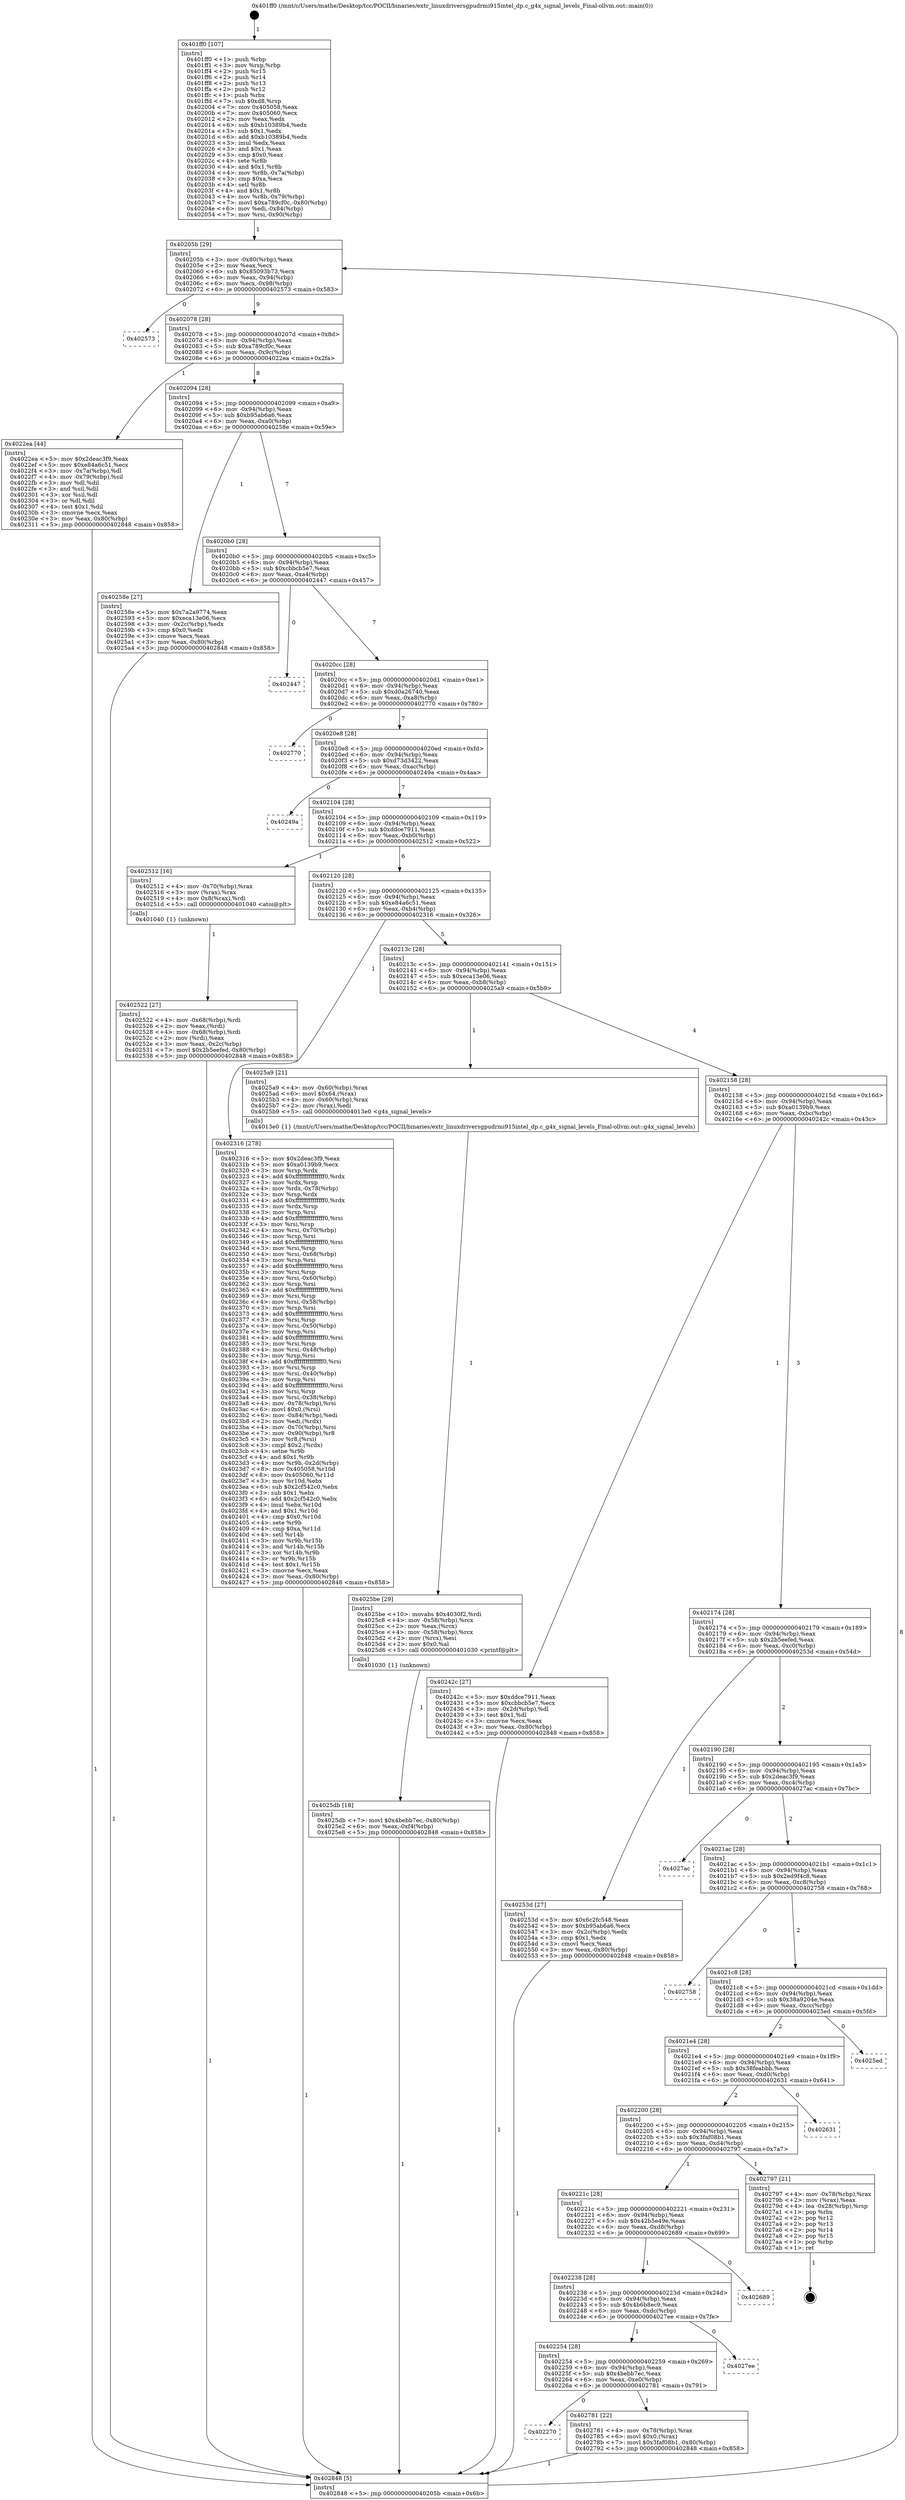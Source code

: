digraph "0x401ff0" {
  label = "0x401ff0 (/mnt/c/Users/mathe/Desktop/tcc/POCII/binaries/extr_linuxdriversgpudrmi915intel_dp.c_g4x_signal_levels_Final-ollvm.out::main(0))"
  labelloc = "t"
  node[shape=record]

  Entry [label="",width=0.3,height=0.3,shape=circle,fillcolor=black,style=filled]
  "0x40205b" [label="{
     0x40205b [29]\l
     | [instrs]\l
     &nbsp;&nbsp;0x40205b \<+3\>: mov -0x80(%rbp),%eax\l
     &nbsp;&nbsp;0x40205e \<+2\>: mov %eax,%ecx\l
     &nbsp;&nbsp;0x402060 \<+6\>: sub $0x85093b73,%ecx\l
     &nbsp;&nbsp;0x402066 \<+6\>: mov %eax,-0x94(%rbp)\l
     &nbsp;&nbsp;0x40206c \<+6\>: mov %ecx,-0x98(%rbp)\l
     &nbsp;&nbsp;0x402072 \<+6\>: je 0000000000402573 \<main+0x583\>\l
  }"]
  "0x402573" [label="{
     0x402573\l
  }", style=dashed]
  "0x402078" [label="{
     0x402078 [28]\l
     | [instrs]\l
     &nbsp;&nbsp;0x402078 \<+5\>: jmp 000000000040207d \<main+0x8d\>\l
     &nbsp;&nbsp;0x40207d \<+6\>: mov -0x94(%rbp),%eax\l
     &nbsp;&nbsp;0x402083 \<+5\>: sub $0xa789cf0c,%eax\l
     &nbsp;&nbsp;0x402088 \<+6\>: mov %eax,-0x9c(%rbp)\l
     &nbsp;&nbsp;0x40208e \<+6\>: je 00000000004022ea \<main+0x2fa\>\l
  }"]
  Exit [label="",width=0.3,height=0.3,shape=circle,fillcolor=black,style=filled,peripheries=2]
  "0x4022ea" [label="{
     0x4022ea [44]\l
     | [instrs]\l
     &nbsp;&nbsp;0x4022ea \<+5\>: mov $0x2deac3f9,%eax\l
     &nbsp;&nbsp;0x4022ef \<+5\>: mov $0xe84a6c51,%ecx\l
     &nbsp;&nbsp;0x4022f4 \<+3\>: mov -0x7a(%rbp),%dl\l
     &nbsp;&nbsp;0x4022f7 \<+4\>: mov -0x79(%rbp),%sil\l
     &nbsp;&nbsp;0x4022fb \<+3\>: mov %dl,%dil\l
     &nbsp;&nbsp;0x4022fe \<+3\>: and %sil,%dil\l
     &nbsp;&nbsp;0x402301 \<+3\>: xor %sil,%dl\l
     &nbsp;&nbsp;0x402304 \<+3\>: or %dl,%dil\l
     &nbsp;&nbsp;0x402307 \<+4\>: test $0x1,%dil\l
     &nbsp;&nbsp;0x40230b \<+3\>: cmovne %ecx,%eax\l
     &nbsp;&nbsp;0x40230e \<+3\>: mov %eax,-0x80(%rbp)\l
     &nbsp;&nbsp;0x402311 \<+5\>: jmp 0000000000402848 \<main+0x858\>\l
  }"]
  "0x402094" [label="{
     0x402094 [28]\l
     | [instrs]\l
     &nbsp;&nbsp;0x402094 \<+5\>: jmp 0000000000402099 \<main+0xa9\>\l
     &nbsp;&nbsp;0x402099 \<+6\>: mov -0x94(%rbp),%eax\l
     &nbsp;&nbsp;0x40209f \<+5\>: sub $0xb95ab6a6,%eax\l
     &nbsp;&nbsp;0x4020a4 \<+6\>: mov %eax,-0xa0(%rbp)\l
     &nbsp;&nbsp;0x4020aa \<+6\>: je 000000000040258e \<main+0x59e\>\l
  }"]
  "0x402848" [label="{
     0x402848 [5]\l
     | [instrs]\l
     &nbsp;&nbsp;0x402848 \<+5\>: jmp 000000000040205b \<main+0x6b\>\l
  }"]
  "0x401ff0" [label="{
     0x401ff0 [107]\l
     | [instrs]\l
     &nbsp;&nbsp;0x401ff0 \<+1\>: push %rbp\l
     &nbsp;&nbsp;0x401ff1 \<+3\>: mov %rsp,%rbp\l
     &nbsp;&nbsp;0x401ff4 \<+2\>: push %r15\l
     &nbsp;&nbsp;0x401ff6 \<+2\>: push %r14\l
     &nbsp;&nbsp;0x401ff8 \<+2\>: push %r13\l
     &nbsp;&nbsp;0x401ffa \<+2\>: push %r12\l
     &nbsp;&nbsp;0x401ffc \<+1\>: push %rbx\l
     &nbsp;&nbsp;0x401ffd \<+7\>: sub $0xd8,%rsp\l
     &nbsp;&nbsp;0x402004 \<+7\>: mov 0x405058,%eax\l
     &nbsp;&nbsp;0x40200b \<+7\>: mov 0x405060,%ecx\l
     &nbsp;&nbsp;0x402012 \<+2\>: mov %eax,%edx\l
     &nbsp;&nbsp;0x402014 \<+6\>: sub $0xb10389b4,%edx\l
     &nbsp;&nbsp;0x40201a \<+3\>: sub $0x1,%edx\l
     &nbsp;&nbsp;0x40201d \<+6\>: add $0xb10389b4,%edx\l
     &nbsp;&nbsp;0x402023 \<+3\>: imul %edx,%eax\l
     &nbsp;&nbsp;0x402026 \<+3\>: and $0x1,%eax\l
     &nbsp;&nbsp;0x402029 \<+3\>: cmp $0x0,%eax\l
     &nbsp;&nbsp;0x40202c \<+4\>: sete %r8b\l
     &nbsp;&nbsp;0x402030 \<+4\>: and $0x1,%r8b\l
     &nbsp;&nbsp;0x402034 \<+4\>: mov %r8b,-0x7a(%rbp)\l
     &nbsp;&nbsp;0x402038 \<+3\>: cmp $0xa,%ecx\l
     &nbsp;&nbsp;0x40203b \<+4\>: setl %r8b\l
     &nbsp;&nbsp;0x40203f \<+4\>: and $0x1,%r8b\l
     &nbsp;&nbsp;0x402043 \<+4\>: mov %r8b,-0x79(%rbp)\l
     &nbsp;&nbsp;0x402047 \<+7\>: movl $0xa789cf0c,-0x80(%rbp)\l
     &nbsp;&nbsp;0x40204e \<+6\>: mov %edi,-0x84(%rbp)\l
     &nbsp;&nbsp;0x402054 \<+7\>: mov %rsi,-0x90(%rbp)\l
  }"]
  "0x402270" [label="{
     0x402270\l
  }", style=dashed]
  "0x40258e" [label="{
     0x40258e [27]\l
     | [instrs]\l
     &nbsp;&nbsp;0x40258e \<+5\>: mov $0x7a2a9774,%eax\l
     &nbsp;&nbsp;0x402593 \<+5\>: mov $0xeca13e06,%ecx\l
     &nbsp;&nbsp;0x402598 \<+3\>: mov -0x2c(%rbp),%edx\l
     &nbsp;&nbsp;0x40259b \<+3\>: cmp $0x0,%edx\l
     &nbsp;&nbsp;0x40259e \<+3\>: cmove %ecx,%eax\l
     &nbsp;&nbsp;0x4025a1 \<+3\>: mov %eax,-0x80(%rbp)\l
     &nbsp;&nbsp;0x4025a4 \<+5\>: jmp 0000000000402848 \<main+0x858\>\l
  }"]
  "0x4020b0" [label="{
     0x4020b0 [28]\l
     | [instrs]\l
     &nbsp;&nbsp;0x4020b0 \<+5\>: jmp 00000000004020b5 \<main+0xc5\>\l
     &nbsp;&nbsp;0x4020b5 \<+6\>: mov -0x94(%rbp),%eax\l
     &nbsp;&nbsp;0x4020bb \<+5\>: sub $0xcbbcb5e7,%eax\l
     &nbsp;&nbsp;0x4020c0 \<+6\>: mov %eax,-0xa4(%rbp)\l
     &nbsp;&nbsp;0x4020c6 \<+6\>: je 0000000000402447 \<main+0x457\>\l
  }"]
  "0x402781" [label="{
     0x402781 [22]\l
     | [instrs]\l
     &nbsp;&nbsp;0x402781 \<+4\>: mov -0x78(%rbp),%rax\l
     &nbsp;&nbsp;0x402785 \<+6\>: movl $0x0,(%rax)\l
     &nbsp;&nbsp;0x40278b \<+7\>: movl $0x3faf08b1,-0x80(%rbp)\l
     &nbsp;&nbsp;0x402792 \<+5\>: jmp 0000000000402848 \<main+0x858\>\l
  }"]
  "0x402447" [label="{
     0x402447\l
  }", style=dashed]
  "0x4020cc" [label="{
     0x4020cc [28]\l
     | [instrs]\l
     &nbsp;&nbsp;0x4020cc \<+5\>: jmp 00000000004020d1 \<main+0xe1\>\l
     &nbsp;&nbsp;0x4020d1 \<+6\>: mov -0x94(%rbp),%eax\l
     &nbsp;&nbsp;0x4020d7 \<+5\>: sub $0xd0a26740,%eax\l
     &nbsp;&nbsp;0x4020dc \<+6\>: mov %eax,-0xa8(%rbp)\l
     &nbsp;&nbsp;0x4020e2 \<+6\>: je 0000000000402770 \<main+0x780\>\l
  }"]
  "0x402254" [label="{
     0x402254 [28]\l
     | [instrs]\l
     &nbsp;&nbsp;0x402254 \<+5\>: jmp 0000000000402259 \<main+0x269\>\l
     &nbsp;&nbsp;0x402259 \<+6\>: mov -0x94(%rbp),%eax\l
     &nbsp;&nbsp;0x40225f \<+5\>: sub $0x4bebb7ec,%eax\l
     &nbsp;&nbsp;0x402264 \<+6\>: mov %eax,-0xe0(%rbp)\l
     &nbsp;&nbsp;0x40226a \<+6\>: je 0000000000402781 \<main+0x791\>\l
  }"]
  "0x402770" [label="{
     0x402770\l
  }", style=dashed]
  "0x4020e8" [label="{
     0x4020e8 [28]\l
     | [instrs]\l
     &nbsp;&nbsp;0x4020e8 \<+5\>: jmp 00000000004020ed \<main+0xfd\>\l
     &nbsp;&nbsp;0x4020ed \<+6\>: mov -0x94(%rbp),%eax\l
     &nbsp;&nbsp;0x4020f3 \<+5\>: sub $0xd73d3422,%eax\l
     &nbsp;&nbsp;0x4020f8 \<+6\>: mov %eax,-0xac(%rbp)\l
     &nbsp;&nbsp;0x4020fe \<+6\>: je 000000000040249a \<main+0x4aa\>\l
  }"]
  "0x4027ee" [label="{
     0x4027ee\l
  }", style=dashed]
  "0x40249a" [label="{
     0x40249a\l
  }", style=dashed]
  "0x402104" [label="{
     0x402104 [28]\l
     | [instrs]\l
     &nbsp;&nbsp;0x402104 \<+5\>: jmp 0000000000402109 \<main+0x119\>\l
     &nbsp;&nbsp;0x402109 \<+6\>: mov -0x94(%rbp),%eax\l
     &nbsp;&nbsp;0x40210f \<+5\>: sub $0xddce7911,%eax\l
     &nbsp;&nbsp;0x402114 \<+6\>: mov %eax,-0xb0(%rbp)\l
     &nbsp;&nbsp;0x40211a \<+6\>: je 0000000000402512 \<main+0x522\>\l
  }"]
  "0x402238" [label="{
     0x402238 [28]\l
     | [instrs]\l
     &nbsp;&nbsp;0x402238 \<+5\>: jmp 000000000040223d \<main+0x24d\>\l
     &nbsp;&nbsp;0x40223d \<+6\>: mov -0x94(%rbp),%eax\l
     &nbsp;&nbsp;0x402243 \<+5\>: sub $0x4b6b8ec9,%eax\l
     &nbsp;&nbsp;0x402248 \<+6\>: mov %eax,-0xdc(%rbp)\l
     &nbsp;&nbsp;0x40224e \<+6\>: je 00000000004027ee \<main+0x7fe\>\l
  }"]
  "0x402512" [label="{
     0x402512 [16]\l
     | [instrs]\l
     &nbsp;&nbsp;0x402512 \<+4\>: mov -0x70(%rbp),%rax\l
     &nbsp;&nbsp;0x402516 \<+3\>: mov (%rax),%rax\l
     &nbsp;&nbsp;0x402519 \<+4\>: mov 0x8(%rax),%rdi\l
     &nbsp;&nbsp;0x40251d \<+5\>: call 0000000000401040 \<atoi@plt\>\l
     | [calls]\l
     &nbsp;&nbsp;0x401040 \{1\} (unknown)\l
  }"]
  "0x402120" [label="{
     0x402120 [28]\l
     | [instrs]\l
     &nbsp;&nbsp;0x402120 \<+5\>: jmp 0000000000402125 \<main+0x135\>\l
     &nbsp;&nbsp;0x402125 \<+6\>: mov -0x94(%rbp),%eax\l
     &nbsp;&nbsp;0x40212b \<+5\>: sub $0xe84a6c51,%eax\l
     &nbsp;&nbsp;0x402130 \<+6\>: mov %eax,-0xb4(%rbp)\l
     &nbsp;&nbsp;0x402136 \<+6\>: je 0000000000402316 \<main+0x326\>\l
  }"]
  "0x402689" [label="{
     0x402689\l
  }", style=dashed]
  "0x402316" [label="{
     0x402316 [278]\l
     | [instrs]\l
     &nbsp;&nbsp;0x402316 \<+5\>: mov $0x2deac3f9,%eax\l
     &nbsp;&nbsp;0x40231b \<+5\>: mov $0xa0139b9,%ecx\l
     &nbsp;&nbsp;0x402320 \<+3\>: mov %rsp,%rdx\l
     &nbsp;&nbsp;0x402323 \<+4\>: add $0xfffffffffffffff0,%rdx\l
     &nbsp;&nbsp;0x402327 \<+3\>: mov %rdx,%rsp\l
     &nbsp;&nbsp;0x40232a \<+4\>: mov %rdx,-0x78(%rbp)\l
     &nbsp;&nbsp;0x40232e \<+3\>: mov %rsp,%rdx\l
     &nbsp;&nbsp;0x402331 \<+4\>: add $0xfffffffffffffff0,%rdx\l
     &nbsp;&nbsp;0x402335 \<+3\>: mov %rdx,%rsp\l
     &nbsp;&nbsp;0x402338 \<+3\>: mov %rsp,%rsi\l
     &nbsp;&nbsp;0x40233b \<+4\>: add $0xfffffffffffffff0,%rsi\l
     &nbsp;&nbsp;0x40233f \<+3\>: mov %rsi,%rsp\l
     &nbsp;&nbsp;0x402342 \<+4\>: mov %rsi,-0x70(%rbp)\l
     &nbsp;&nbsp;0x402346 \<+3\>: mov %rsp,%rsi\l
     &nbsp;&nbsp;0x402349 \<+4\>: add $0xfffffffffffffff0,%rsi\l
     &nbsp;&nbsp;0x40234d \<+3\>: mov %rsi,%rsp\l
     &nbsp;&nbsp;0x402350 \<+4\>: mov %rsi,-0x68(%rbp)\l
     &nbsp;&nbsp;0x402354 \<+3\>: mov %rsp,%rsi\l
     &nbsp;&nbsp;0x402357 \<+4\>: add $0xfffffffffffffff0,%rsi\l
     &nbsp;&nbsp;0x40235b \<+3\>: mov %rsi,%rsp\l
     &nbsp;&nbsp;0x40235e \<+4\>: mov %rsi,-0x60(%rbp)\l
     &nbsp;&nbsp;0x402362 \<+3\>: mov %rsp,%rsi\l
     &nbsp;&nbsp;0x402365 \<+4\>: add $0xfffffffffffffff0,%rsi\l
     &nbsp;&nbsp;0x402369 \<+3\>: mov %rsi,%rsp\l
     &nbsp;&nbsp;0x40236c \<+4\>: mov %rsi,-0x58(%rbp)\l
     &nbsp;&nbsp;0x402370 \<+3\>: mov %rsp,%rsi\l
     &nbsp;&nbsp;0x402373 \<+4\>: add $0xfffffffffffffff0,%rsi\l
     &nbsp;&nbsp;0x402377 \<+3\>: mov %rsi,%rsp\l
     &nbsp;&nbsp;0x40237a \<+4\>: mov %rsi,-0x50(%rbp)\l
     &nbsp;&nbsp;0x40237e \<+3\>: mov %rsp,%rsi\l
     &nbsp;&nbsp;0x402381 \<+4\>: add $0xfffffffffffffff0,%rsi\l
     &nbsp;&nbsp;0x402385 \<+3\>: mov %rsi,%rsp\l
     &nbsp;&nbsp;0x402388 \<+4\>: mov %rsi,-0x48(%rbp)\l
     &nbsp;&nbsp;0x40238c \<+3\>: mov %rsp,%rsi\l
     &nbsp;&nbsp;0x40238f \<+4\>: add $0xfffffffffffffff0,%rsi\l
     &nbsp;&nbsp;0x402393 \<+3\>: mov %rsi,%rsp\l
     &nbsp;&nbsp;0x402396 \<+4\>: mov %rsi,-0x40(%rbp)\l
     &nbsp;&nbsp;0x40239a \<+3\>: mov %rsp,%rsi\l
     &nbsp;&nbsp;0x40239d \<+4\>: add $0xfffffffffffffff0,%rsi\l
     &nbsp;&nbsp;0x4023a1 \<+3\>: mov %rsi,%rsp\l
     &nbsp;&nbsp;0x4023a4 \<+4\>: mov %rsi,-0x38(%rbp)\l
     &nbsp;&nbsp;0x4023a8 \<+4\>: mov -0x78(%rbp),%rsi\l
     &nbsp;&nbsp;0x4023ac \<+6\>: movl $0x0,(%rsi)\l
     &nbsp;&nbsp;0x4023b2 \<+6\>: mov -0x84(%rbp),%edi\l
     &nbsp;&nbsp;0x4023b8 \<+2\>: mov %edi,(%rdx)\l
     &nbsp;&nbsp;0x4023ba \<+4\>: mov -0x70(%rbp),%rsi\l
     &nbsp;&nbsp;0x4023be \<+7\>: mov -0x90(%rbp),%r8\l
     &nbsp;&nbsp;0x4023c5 \<+3\>: mov %r8,(%rsi)\l
     &nbsp;&nbsp;0x4023c8 \<+3\>: cmpl $0x2,(%rdx)\l
     &nbsp;&nbsp;0x4023cb \<+4\>: setne %r9b\l
     &nbsp;&nbsp;0x4023cf \<+4\>: and $0x1,%r9b\l
     &nbsp;&nbsp;0x4023d3 \<+4\>: mov %r9b,-0x2d(%rbp)\l
     &nbsp;&nbsp;0x4023d7 \<+8\>: mov 0x405058,%r10d\l
     &nbsp;&nbsp;0x4023df \<+8\>: mov 0x405060,%r11d\l
     &nbsp;&nbsp;0x4023e7 \<+3\>: mov %r10d,%ebx\l
     &nbsp;&nbsp;0x4023ea \<+6\>: sub $0x2cf542c0,%ebx\l
     &nbsp;&nbsp;0x4023f0 \<+3\>: sub $0x1,%ebx\l
     &nbsp;&nbsp;0x4023f3 \<+6\>: add $0x2cf542c0,%ebx\l
     &nbsp;&nbsp;0x4023f9 \<+4\>: imul %ebx,%r10d\l
     &nbsp;&nbsp;0x4023fd \<+4\>: and $0x1,%r10d\l
     &nbsp;&nbsp;0x402401 \<+4\>: cmp $0x0,%r10d\l
     &nbsp;&nbsp;0x402405 \<+4\>: sete %r9b\l
     &nbsp;&nbsp;0x402409 \<+4\>: cmp $0xa,%r11d\l
     &nbsp;&nbsp;0x40240d \<+4\>: setl %r14b\l
     &nbsp;&nbsp;0x402411 \<+3\>: mov %r9b,%r15b\l
     &nbsp;&nbsp;0x402414 \<+3\>: and %r14b,%r15b\l
     &nbsp;&nbsp;0x402417 \<+3\>: xor %r14b,%r9b\l
     &nbsp;&nbsp;0x40241a \<+3\>: or %r9b,%r15b\l
     &nbsp;&nbsp;0x40241d \<+4\>: test $0x1,%r15b\l
     &nbsp;&nbsp;0x402421 \<+3\>: cmovne %ecx,%eax\l
     &nbsp;&nbsp;0x402424 \<+3\>: mov %eax,-0x80(%rbp)\l
     &nbsp;&nbsp;0x402427 \<+5\>: jmp 0000000000402848 \<main+0x858\>\l
  }"]
  "0x40213c" [label="{
     0x40213c [28]\l
     | [instrs]\l
     &nbsp;&nbsp;0x40213c \<+5\>: jmp 0000000000402141 \<main+0x151\>\l
     &nbsp;&nbsp;0x402141 \<+6\>: mov -0x94(%rbp),%eax\l
     &nbsp;&nbsp;0x402147 \<+5\>: sub $0xeca13e06,%eax\l
     &nbsp;&nbsp;0x40214c \<+6\>: mov %eax,-0xb8(%rbp)\l
     &nbsp;&nbsp;0x402152 \<+6\>: je 00000000004025a9 \<main+0x5b9\>\l
  }"]
  "0x40221c" [label="{
     0x40221c [28]\l
     | [instrs]\l
     &nbsp;&nbsp;0x40221c \<+5\>: jmp 0000000000402221 \<main+0x231\>\l
     &nbsp;&nbsp;0x402221 \<+6\>: mov -0x94(%rbp),%eax\l
     &nbsp;&nbsp;0x402227 \<+5\>: sub $0x42b5e49e,%eax\l
     &nbsp;&nbsp;0x40222c \<+6\>: mov %eax,-0xd8(%rbp)\l
     &nbsp;&nbsp;0x402232 \<+6\>: je 0000000000402689 \<main+0x699\>\l
  }"]
  "0x402797" [label="{
     0x402797 [21]\l
     | [instrs]\l
     &nbsp;&nbsp;0x402797 \<+4\>: mov -0x78(%rbp),%rax\l
     &nbsp;&nbsp;0x40279b \<+2\>: mov (%rax),%eax\l
     &nbsp;&nbsp;0x40279d \<+4\>: lea -0x28(%rbp),%rsp\l
     &nbsp;&nbsp;0x4027a1 \<+1\>: pop %rbx\l
     &nbsp;&nbsp;0x4027a2 \<+2\>: pop %r12\l
     &nbsp;&nbsp;0x4027a4 \<+2\>: pop %r13\l
     &nbsp;&nbsp;0x4027a6 \<+2\>: pop %r14\l
     &nbsp;&nbsp;0x4027a8 \<+2\>: pop %r15\l
     &nbsp;&nbsp;0x4027aa \<+1\>: pop %rbp\l
     &nbsp;&nbsp;0x4027ab \<+1\>: ret\l
  }"]
  "0x4025a9" [label="{
     0x4025a9 [21]\l
     | [instrs]\l
     &nbsp;&nbsp;0x4025a9 \<+4\>: mov -0x60(%rbp),%rax\l
     &nbsp;&nbsp;0x4025ad \<+6\>: movl $0x64,(%rax)\l
     &nbsp;&nbsp;0x4025b3 \<+4\>: mov -0x60(%rbp),%rax\l
     &nbsp;&nbsp;0x4025b7 \<+2\>: mov (%rax),%edi\l
     &nbsp;&nbsp;0x4025b9 \<+5\>: call 00000000004013e0 \<g4x_signal_levels\>\l
     | [calls]\l
     &nbsp;&nbsp;0x4013e0 \{1\} (/mnt/c/Users/mathe/Desktop/tcc/POCII/binaries/extr_linuxdriversgpudrmi915intel_dp.c_g4x_signal_levels_Final-ollvm.out::g4x_signal_levels)\l
  }"]
  "0x402158" [label="{
     0x402158 [28]\l
     | [instrs]\l
     &nbsp;&nbsp;0x402158 \<+5\>: jmp 000000000040215d \<main+0x16d\>\l
     &nbsp;&nbsp;0x40215d \<+6\>: mov -0x94(%rbp),%eax\l
     &nbsp;&nbsp;0x402163 \<+5\>: sub $0xa0139b9,%eax\l
     &nbsp;&nbsp;0x402168 \<+6\>: mov %eax,-0xbc(%rbp)\l
     &nbsp;&nbsp;0x40216e \<+6\>: je 000000000040242c \<main+0x43c\>\l
  }"]
  "0x402200" [label="{
     0x402200 [28]\l
     | [instrs]\l
     &nbsp;&nbsp;0x402200 \<+5\>: jmp 0000000000402205 \<main+0x215\>\l
     &nbsp;&nbsp;0x402205 \<+6\>: mov -0x94(%rbp),%eax\l
     &nbsp;&nbsp;0x40220b \<+5\>: sub $0x3faf08b1,%eax\l
     &nbsp;&nbsp;0x402210 \<+6\>: mov %eax,-0xd4(%rbp)\l
     &nbsp;&nbsp;0x402216 \<+6\>: je 0000000000402797 \<main+0x7a7\>\l
  }"]
  "0x40242c" [label="{
     0x40242c [27]\l
     | [instrs]\l
     &nbsp;&nbsp;0x40242c \<+5\>: mov $0xddce7911,%eax\l
     &nbsp;&nbsp;0x402431 \<+5\>: mov $0xcbbcb5e7,%ecx\l
     &nbsp;&nbsp;0x402436 \<+3\>: mov -0x2d(%rbp),%dl\l
     &nbsp;&nbsp;0x402439 \<+3\>: test $0x1,%dl\l
     &nbsp;&nbsp;0x40243c \<+3\>: cmovne %ecx,%eax\l
     &nbsp;&nbsp;0x40243f \<+3\>: mov %eax,-0x80(%rbp)\l
     &nbsp;&nbsp;0x402442 \<+5\>: jmp 0000000000402848 \<main+0x858\>\l
  }"]
  "0x402174" [label="{
     0x402174 [28]\l
     | [instrs]\l
     &nbsp;&nbsp;0x402174 \<+5\>: jmp 0000000000402179 \<main+0x189\>\l
     &nbsp;&nbsp;0x402179 \<+6\>: mov -0x94(%rbp),%eax\l
     &nbsp;&nbsp;0x40217f \<+5\>: sub $0x2b5eefed,%eax\l
     &nbsp;&nbsp;0x402184 \<+6\>: mov %eax,-0xc0(%rbp)\l
     &nbsp;&nbsp;0x40218a \<+6\>: je 000000000040253d \<main+0x54d\>\l
  }"]
  "0x402522" [label="{
     0x402522 [27]\l
     | [instrs]\l
     &nbsp;&nbsp;0x402522 \<+4\>: mov -0x68(%rbp),%rdi\l
     &nbsp;&nbsp;0x402526 \<+2\>: mov %eax,(%rdi)\l
     &nbsp;&nbsp;0x402528 \<+4\>: mov -0x68(%rbp),%rdi\l
     &nbsp;&nbsp;0x40252c \<+2\>: mov (%rdi),%eax\l
     &nbsp;&nbsp;0x40252e \<+3\>: mov %eax,-0x2c(%rbp)\l
     &nbsp;&nbsp;0x402531 \<+7\>: movl $0x2b5eefed,-0x80(%rbp)\l
     &nbsp;&nbsp;0x402538 \<+5\>: jmp 0000000000402848 \<main+0x858\>\l
  }"]
  "0x402631" [label="{
     0x402631\l
  }", style=dashed]
  "0x40253d" [label="{
     0x40253d [27]\l
     | [instrs]\l
     &nbsp;&nbsp;0x40253d \<+5\>: mov $0x6c2fc548,%eax\l
     &nbsp;&nbsp;0x402542 \<+5\>: mov $0xb95ab6a6,%ecx\l
     &nbsp;&nbsp;0x402547 \<+3\>: mov -0x2c(%rbp),%edx\l
     &nbsp;&nbsp;0x40254a \<+3\>: cmp $0x1,%edx\l
     &nbsp;&nbsp;0x40254d \<+3\>: cmovl %ecx,%eax\l
     &nbsp;&nbsp;0x402550 \<+3\>: mov %eax,-0x80(%rbp)\l
     &nbsp;&nbsp;0x402553 \<+5\>: jmp 0000000000402848 \<main+0x858\>\l
  }"]
  "0x402190" [label="{
     0x402190 [28]\l
     | [instrs]\l
     &nbsp;&nbsp;0x402190 \<+5\>: jmp 0000000000402195 \<main+0x1a5\>\l
     &nbsp;&nbsp;0x402195 \<+6\>: mov -0x94(%rbp),%eax\l
     &nbsp;&nbsp;0x40219b \<+5\>: sub $0x2deac3f9,%eax\l
     &nbsp;&nbsp;0x4021a0 \<+6\>: mov %eax,-0xc4(%rbp)\l
     &nbsp;&nbsp;0x4021a6 \<+6\>: je 00000000004027ac \<main+0x7bc\>\l
  }"]
  "0x4025be" [label="{
     0x4025be [29]\l
     | [instrs]\l
     &nbsp;&nbsp;0x4025be \<+10\>: movabs $0x4030f2,%rdi\l
     &nbsp;&nbsp;0x4025c8 \<+4\>: mov -0x58(%rbp),%rcx\l
     &nbsp;&nbsp;0x4025cc \<+2\>: mov %eax,(%rcx)\l
     &nbsp;&nbsp;0x4025ce \<+4\>: mov -0x58(%rbp),%rcx\l
     &nbsp;&nbsp;0x4025d2 \<+2\>: mov (%rcx),%esi\l
     &nbsp;&nbsp;0x4025d4 \<+2\>: mov $0x0,%al\l
     &nbsp;&nbsp;0x4025d6 \<+5\>: call 0000000000401030 \<printf@plt\>\l
     | [calls]\l
     &nbsp;&nbsp;0x401030 \{1\} (unknown)\l
  }"]
  "0x4025db" [label="{
     0x4025db [18]\l
     | [instrs]\l
     &nbsp;&nbsp;0x4025db \<+7\>: movl $0x4bebb7ec,-0x80(%rbp)\l
     &nbsp;&nbsp;0x4025e2 \<+6\>: mov %eax,-0xf4(%rbp)\l
     &nbsp;&nbsp;0x4025e8 \<+5\>: jmp 0000000000402848 \<main+0x858\>\l
  }"]
  "0x4021e4" [label="{
     0x4021e4 [28]\l
     | [instrs]\l
     &nbsp;&nbsp;0x4021e4 \<+5\>: jmp 00000000004021e9 \<main+0x1f9\>\l
     &nbsp;&nbsp;0x4021e9 \<+6\>: mov -0x94(%rbp),%eax\l
     &nbsp;&nbsp;0x4021ef \<+5\>: sub $0x38feabbb,%eax\l
     &nbsp;&nbsp;0x4021f4 \<+6\>: mov %eax,-0xd0(%rbp)\l
     &nbsp;&nbsp;0x4021fa \<+6\>: je 0000000000402631 \<main+0x641\>\l
  }"]
  "0x4027ac" [label="{
     0x4027ac\l
  }", style=dashed]
  "0x4021ac" [label="{
     0x4021ac [28]\l
     | [instrs]\l
     &nbsp;&nbsp;0x4021ac \<+5\>: jmp 00000000004021b1 \<main+0x1c1\>\l
     &nbsp;&nbsp;0x4021b1 \<+6\>: mov -0x94(%rbp),%eax\l
     &nbsp;&nbsp;0x4021b7 \<+5\>: sub $0x2ed9f4c8,%eax\l
     &nbsp;&nbsp;0x4021bc \<+6\>: mov %eax,-0xc8(%rbp)\l
     &nbsp;&nbsp;0x4021c2 \<+6\>: je 0000000000402758 \<main+0x768\>\l
  }"]
  "0x4025ed" [label="{
     0x4025ed\l
  }", style=dashed]
  "0x402758" [label="{
     0x402758\l
  }", style=dashed]
  "0x4021c8" [label="{
     0x4021c8 [28]\l
     | [instrs]\l
     &nbsp;&nbsp;0x4021c8 \<+5\>: jmp 00000000004021cd \<main+0x1dd\>\l
     &nbsp;&nbsp;0x4021cd \<+6\>: mov -0x94(%rbp),%eax\l
     &nbsp;&nbsp;0x4021d3 \<+5\>: sub $0x38a9204e,%eax\l
     &nbsp;&nbsp;0x4021d8 \<+6\>: mov %eax,-0xcc(%rbp)\l
     &nbsp;&nbsp;0x4021de \<+6\>: je 00000000004025ed \<main+0x5fd\>\l
  }"]
  Entry -> "0x401ff0" [label=" 1"]
  "0x40205b" -> "0x402573" [label=" 0"]
  "0x40205b" -> "0x402078" [label=" 9"]
  "0x402797" -> Exit [label=" 1"]
  "0x402078" -> "0x4022ea" [label=" 1"]
  "0x402078" -> "0x402094" [label=" 8"]
  "0x4022ea" -> "0x402848" [label=" 1"]
  "0x401ff0" -> "0x40205b" [label=" 1"]
  "0x402848" -> "0x40205b" [label=" 8"]
  "0x402781" -> "0x402848" [label=" 1"]
  "0x402094" -> "0x40258e" [label=" 1"]
  "0x402094" -> "0x4020b0" [label=" 7"]
  "0x402254" -> "0x402270" [label=" 0"]
  "0x4020b0" -> "0x402447" [label=" 0"]
  "0x4020b0" -> "0x4020cc" [label=" 7"]
  "0x402254" -> "0x402781" [label=" 1"]
  "0x4020cc" -> "0x402770" [label=" 0"]
  "0x4020cc" -> "0x4020e8" [label=" 7"]
  "0x402238" -> "0x402254" [label=" 1"]
  "0x4020e8" -> "0x40249a" [label=" 0"]
  "0x4020e8" -> "0x402104" [label=" 7"]
  "0x402238" -> "0x4027ee" [label=" 0"]
  "0x402104" -> "0x402512" [label=" 1"]
  "0x402104" -> "0x402120" [label=" 6"]
  "0x40221c" -> "0x402238" [label=" 1"]
  "0x402120" -> "0x402316" [label=" 1"]
  "0x402120" -> "0x40213c" [label=" 5"]
  "0x40221c" -> "0x402689" [label=" 0"]
  "0x402316" -> "0x402848" [label=" 1"]
  "0x402200" -> "0x40221c" [label=" 1"]
  "0x40213c" -> "0x4025a9" [label=" 1"]
  "0x40213c" -> "0x402158" [label=" 4"]
  "0x402200" -> "0x402797" [label=" 1"]
  "0x402158" -> "0x40242c" [label=" 1"]
  "0x402158" -> "0x402174" [label=" 3"]
  "0x40242c" -> "0x402848" [label=" 1"]
  "0x402512" -> "0x402522" [label=" 1"]
  "0x402522" -> "0x402848" [label=" 1"]
  "0x4021e4" -> "0x402200" [label=" 2"]
  "0x402174" -> "0x40253d" [label=" 1"]
  "0x402174" -> "0x402190" [label=" 2"]
  "0x40253d" -> "0x402848" [label=" 1"]
  "0x40258e" -> "0x402848" [label=" 1"]
  "0x4025a9" -> "0x4025be" [label=" 1"]
  "0x4025be" -> "0x4025db" [label=" 1"]
  "0x4025db" -> "0x402848" [label=" 1"]
  "0x4021e4" -> "0x402631" [label=" 0"]
  "0x402190" -> "0x4027ac" [label=" 0"]
  "0x402190" -> "0x4021ac" [label=" 2"]
  "0x4021c8" -> "0x4021e4" [label=" 2"]
  "0x4021ac" -> "0x402758" [label=" 0"]
  "0x4021ac" -> "0x4021c8" [label=" 2"]
  "0x4021c8" -> "0x4025ed" [label=" 0"]
}
